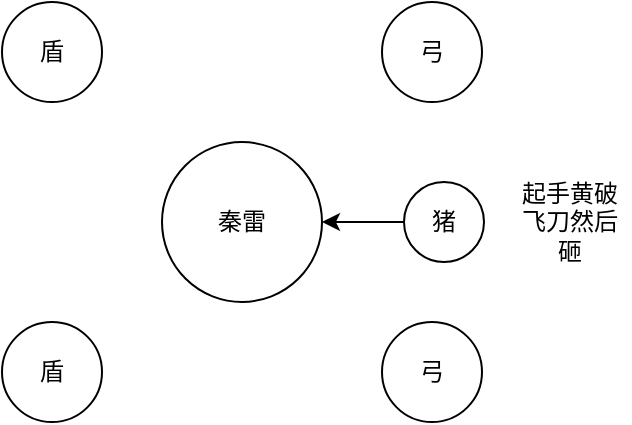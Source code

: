 <mxfile version="21.1.1" type="github">
  <diagram name="第 1 页" id="KEqzkjeVVPwKNOWk85qe">
    <mxGraphModel dx="1026" dy="603" grid="1" gridSize="10" guides="1" tooltips="1" connect="1" arrows="1" fold="1" page="1" pageScale="1" pageWidth="827" pageHeight="1169" math="0" shadow="0">
      <root>
        <mxCell id="0" />
        <mxCell id="1" parent="0" />
        <mxCell id="DqHlZKXtZJe-y9qGXtl1-1" value="秦雷" style="ellipse;whiteSpace=wrap;html=1;aspect=fixed;" vertex="1" parent="1">
          <mxGeometry x="240" y="280" width="80" height="80" as="geometry" />
        </mxCell>
        <mxCell id="DqHlZKXtZJe-y9qGXtl1-2" value="盾" style="ellipse;whiteSpace=wrap;html=1;aspect=fixed;" vertex="1" parent="1">
          <mxGeometry x="160" y="210" width="50" height="50" as="geometry" />
        </mxCell>
        <mxCell id="DqHlZKXtZJe-y9qGXtl1-4" value="弓" style="ellipse;whiteSpace=wrap;html=1;aspect=fixed;" vertex="1" parent="1">
          <mxGeometry x="350" y="370" width="50" height="50" as="geometry" />
        </mxCell>
        <mxCell id="DqHlZKXtZJe-y9qGXtl1-5" value="盾" style="ellipse;whiteSpace=wrap;html=1;aspect=fixed;" vertex="1" parent="1">
          <mxGeometry x="160" y="370" width="50" height="50" as="geometry" />
        </mxCell>
        <mxCell id="DqHlZKXtZJe-y9qGXtl1-6" value="弓" style="ellipse;whiteSpace=wrap;html=1;aspect=fixed;" vertex="1" parent="1">
          <mxGeometry x="350" y="210" width="50" height="50" as="geometry" />
        </mxCell>
        <mxCell id="DqHlZKXtZJe-y9qGXtl1-7" value="猪" style="ellipse;whiteSpace=wrap;html=1;aspect=fixed;" vertex="1" parent="1">
          <mxGeometry x="361" y="300" width="40" height="40" as="geometry" />
        </mxCell>
        <mxCell id="DqHlZKXtZJe-y9qGXtl1-8" value="" style="endArrow=classic;html=1;rounded=0;exitX=0;exitY=0.5;exitDx=0;exitDy=0;" edge="1" parent="1" source="DqHlZKXtZJe-y9qGXtl1-7" target="DqHlZKXtZJe-y9qGXtl1-1">
          <mxGeometry width="50" height="50" relative="1" as="geometry">
            <mxPoint x="390" y="340" as="sourcePoint" />
            <mxPoint x="440" y="290" as="targetPoint" />
          </mxGeometry>
        </mxCell>
        <mxCell id="DqHlZKXtZJe-y9qGXtl1-10" value="起手黄破飞刀然后砸" style="text;html=1;strokeColor=none;fillColor=none;align=center;verticalAlign=middle;whiteSpace=wrap;rounded=0;" vertex="1" parent="1">
          <mxGeometry x="414" y="305" width="60" height="30" as="geometry" />
        </mxCell>
      </root>
    </mxGraphModel>
  </diagram>
</mxfile>
